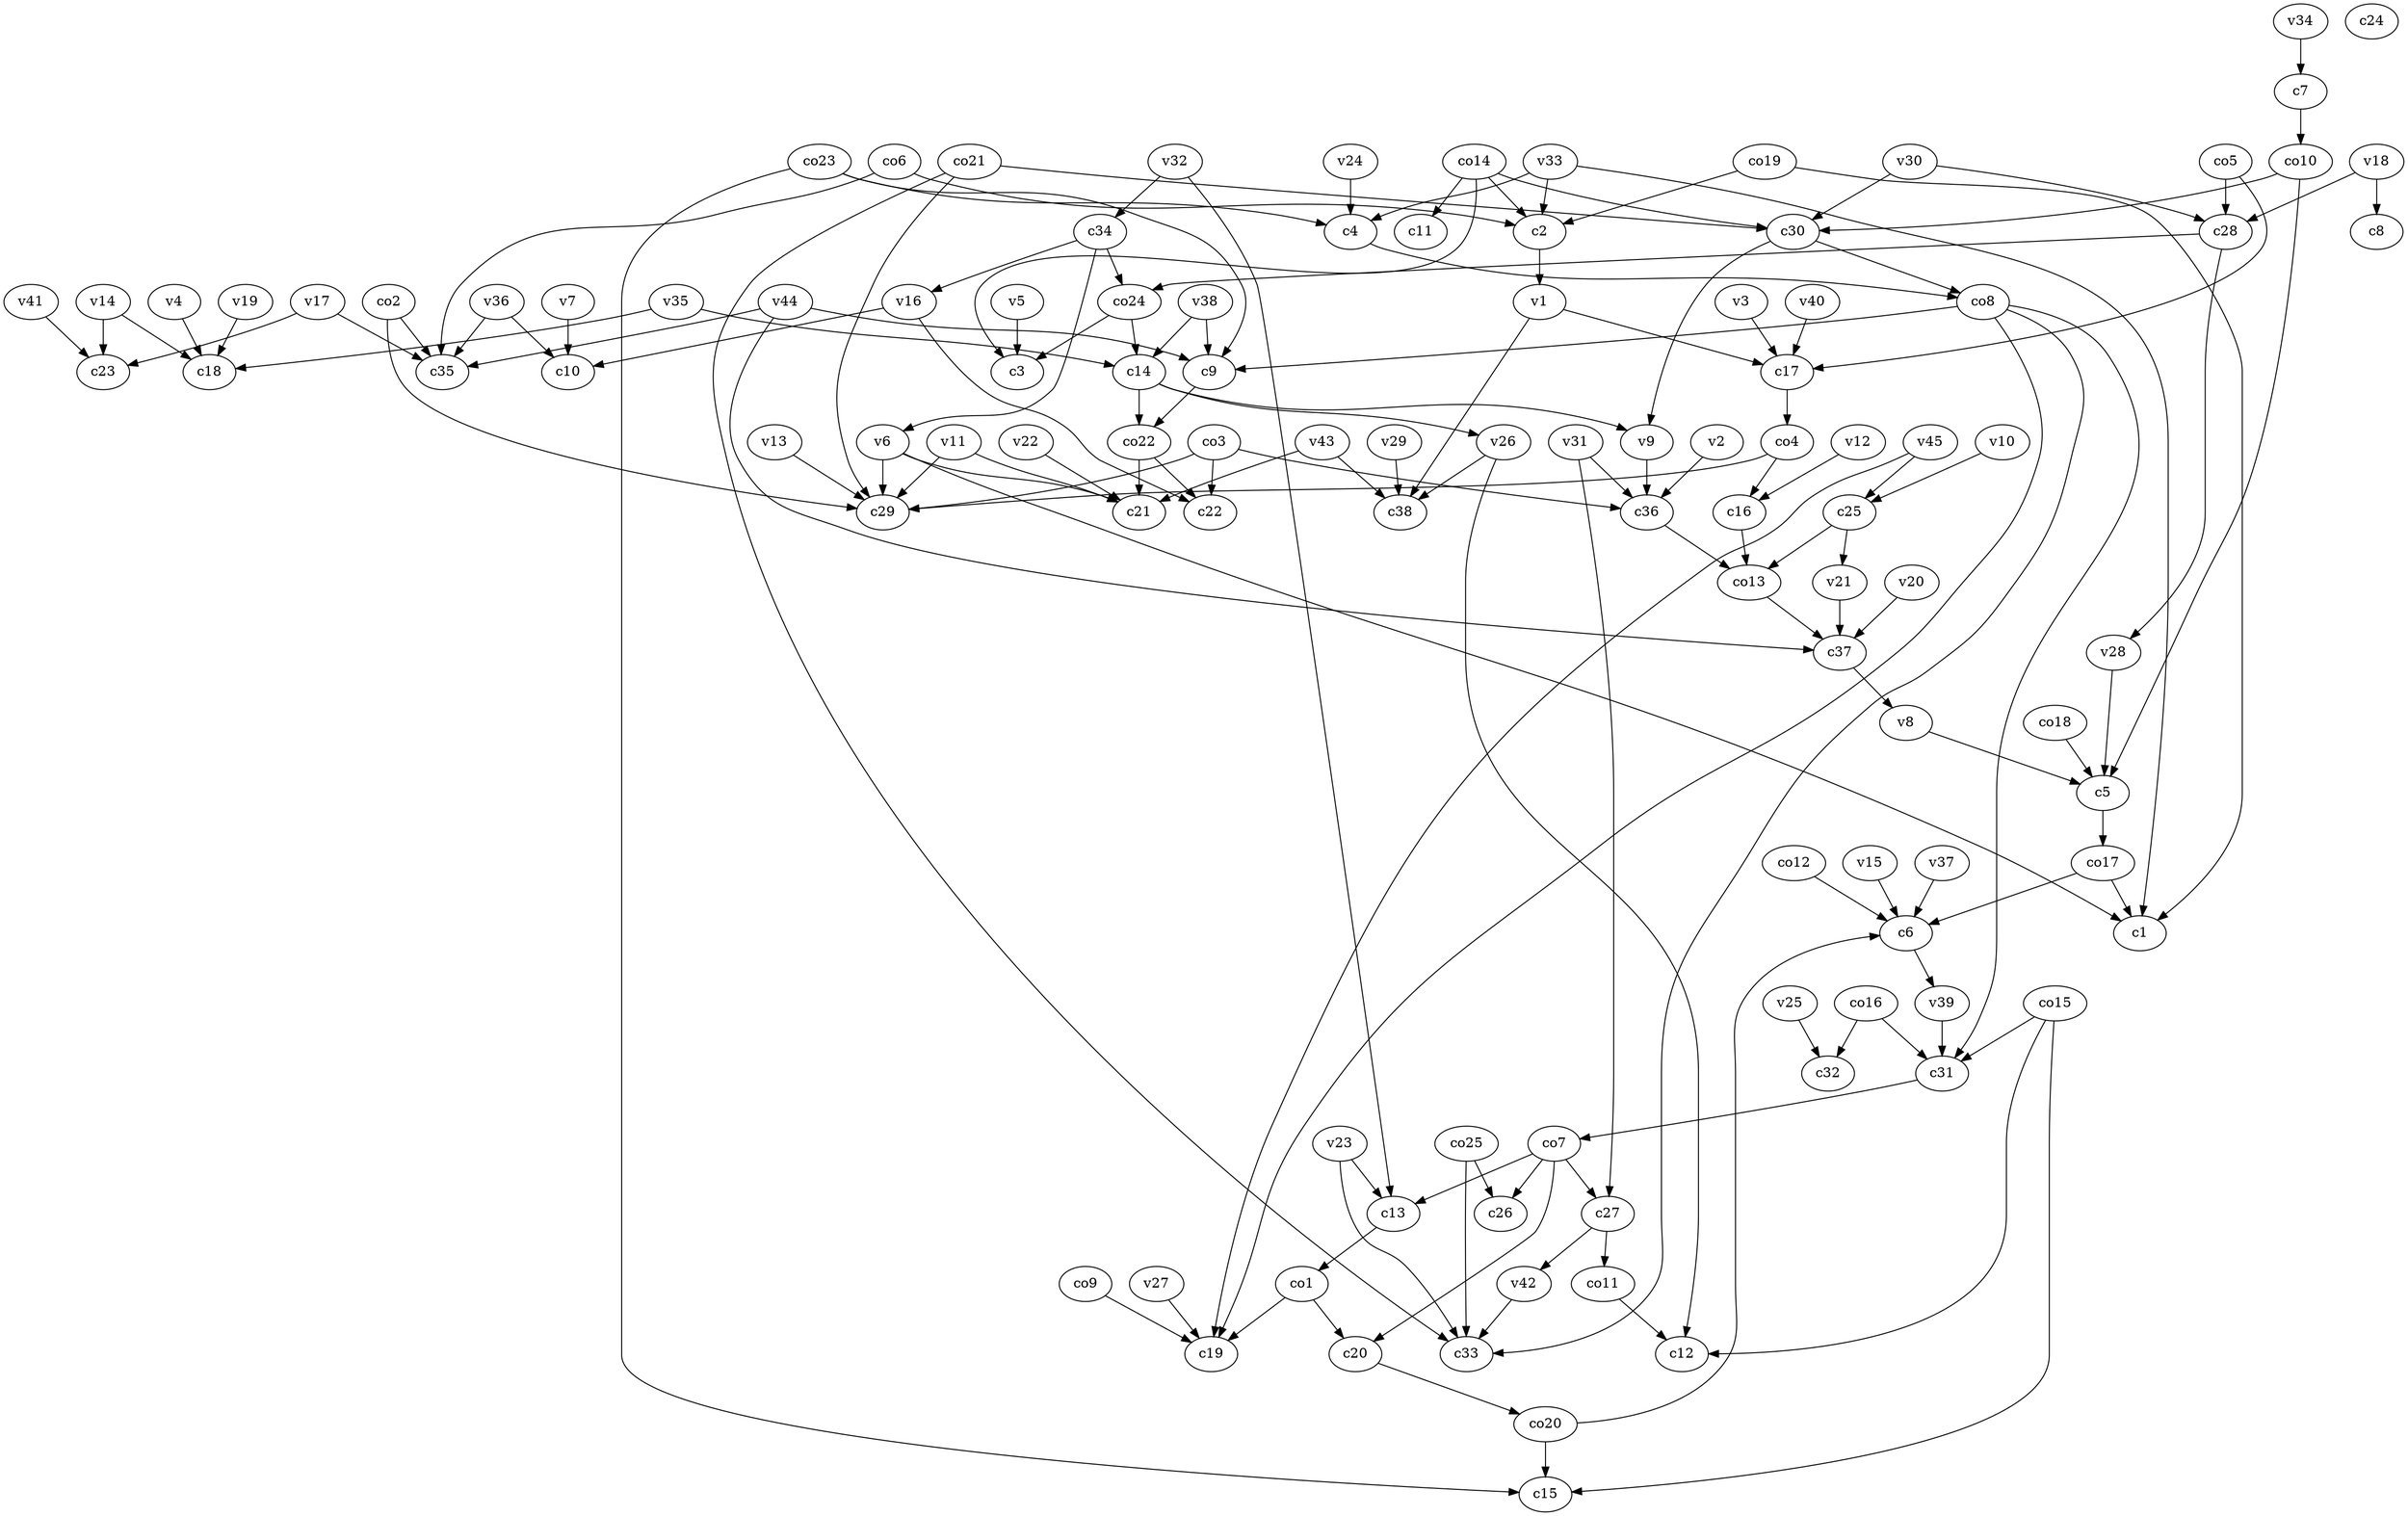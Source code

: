 strict digraph  {
c1;
c2;
c3;
c4;
c5;
c6;
c7;
c8;
c9;
c10;
c11;
c12;
c13;
c14;
c15;
c16;
c17;
c18;
c19;
c20;
c21;
c22;
c23;
c24;
c25;
c26;
c27;
c28;
c29;
c30;
c31;
c32;
c33;
c34;
c35;
c36;
c37;
c38;
v1;
v2;
v3;
v4;
v5;
v6;
v7;
v8;
v9;
v10;
v11;
v12;
v13;
v14;
v15;
v16;
v17;
v18;
v19;
v20;
v21;
v22;
v23;
v24;
v25;
v26;
v27;
v28;
v29;
v30;
v31;
v32;
v33;
v34;
v35;
v36;
v37;
v38;
v39;
v40;
v41;
v42;
v43;
v44;
v45;
co1;
co2;
co3;
co4;
co5;
co6;
co7;
co8;
co9;
co10;
co11;
co12;
co13;
co14;
co15;
co16;
co17;
co18;
co19;
co20;
co21;
co22;
co23;
co24;
co25;
c2 -> v1  [weight=1];
c4 -> co8  [weight=1];
c5 -> co17  [weight=1];
c6 -> v39  [weight=1];
c7 -> co10  [weight=1];
c9 -> co22  [weight=1];
c13 -> co1  [weight=1];
c14 -> v26  [weight=1];
c14 -> v9  [weight=1];
c14 -> co22  [weight=1];
c16 -> co13  [weight=1];
c17 -> co4  [weight=1];
c20 -> co20  [weight=1];
c25 -> co13  [weight=1];
c25 -> v21  [weight=1];
c27 -> co11  [weight=1];
c27 -> v42  [weight=1];
c28 -> v28  [weight=1];
c28 -> co24  [weight=1];
c30 -> v9  [weight=1];
c30 -> co8  [weight=1];
c31 -> co7  [weight=1];
c34 -> v6  [weight=1];
c34 -> v16  [weight=1];
c34 -> co24  [weight=1];
c36 -> co13  [weight=1];
c37 -> v8  [weight=1];
v1 -> c17  [weight=1];
v1 -> c38  [weight=1];
v2 -> c36  [weight=1];
v3 -> c17  [weight=1];
v4 -> c18  [weight=1];
v5 -> c3  [weight=1];
v6 -> c1  [weight=1];
v6 -> c21  [weight=1];
v6 -> c29  [weight=1];
v7 -> c10  [weight=1];
v8 -> c5  [weight=1];
v9 -> c36  [weight=1];
v10 -> c25  [weight=1];
v11 -> c21  [weight=1];
v11 -> c29  [weight=1];
v12 -> c16  [weight=1];
v13 -> c29  [weight=1];
v14 -> c23  [weight=1];
v14 -> c18  [weight=1];
v15 -> c6  [weight=1];
v16 -> c10  [weight=1];
v16 -> c22  [weight=1];
v17 -> c35  [weight=1];
v17 -> c23  [weight=1];
v18 -> c8  [weight=1];
v18 -> c28  [weight=1];
v19 -> c18  [weight=1];
v20 -> c37  [weight=1];
v21 -> c37  [weight=1];
v22 -> c21  [weight=1];
v23 -> c13  [weight=1];
v23 -> c33  [weight=1];
v24 -> c4  [weight=1];
v25 -> c32  [weight=1];
v26 -> c12  [weight=1];
v26 -> c38  [weight=1];
v27 -> c19  [weight=1];
v28 -> c5  [weight=1];
v29 -> c38  [weight=1];
v30 -> c30  [weight=1];
v30 -> c28  [weight=1];
v31 -> c36  [weight=1];
v31 -> c27  [weight=1];
v32 -> c13  [weight=1];
v32 -> c34  [weight=1];
v33 -> c1  [weight=1];
v33 -> c2  [weight=1];
v33 -> c4  [weight=1];
v34 -> c7  [weight=1];
v35 -> c18  [weight=1];
v35 -> c14  [weight=1];
v36 -> c35  [weight=1];
v36 -> c10  [weight=1];
v37 -> c6  [weight=1];
v38 -> c9  [weight=1];
v38 -> c14  [weight=1];
v39 -> c31  [weight=1];
v40 -> c17  [weight=1];
v41 -> c23  [weight=1];
v42 -> c33  [weight=1];
v43 -> c21  [weight=1];
v43 -> c38  [weight=1];
v44 -> c37  [weight=1];
v44 -> c35  [weight=1];
v44 -> c9  [weight=1];
v45 -> c25  [weight=1];
v45 -> c19  [weight=1];
co1 -> c19  [weight=1];
co1 -> c20  [weight=1];
co2 -> c35  [weight=1];
co2 -> c29  [weight=1];
co3 -> c22  [weight=1];
co3 -> c29  [weight=1];
co3 -> c36  [weight=1];
co4 -> c16  [weight=1];
co4 -> c29  [weight=1];
co5 -> c28  [weight=1];
co5 -> c17  [weight=1];
co6 -> c2  [weight=1];
co6 -> c35  [weight=1];
co7 -> c27  [weight=1];
co7 -> c13  [weight=1];
co7 -> c26  [weight=1];
co7 -> c20  [weight=1];
co8 -> c19  [weight=1];
co8 -> c33  [weight=1];
co8 -> c9  [weight=1];
co8 -> c31  [weight=1];
co9 -> c19  [weight=1];
co10 -> c5  [weight=1];
co10 -> c30  [weight=1];
co11 -> c12  [weight=1];
co12 -> c6  [weight=1];
co13 -> c37  [weight=1];
co14 -> c3  [weight=1];
co14 -> c30  [weight=1];
co14 -> c11  [weight=1];
co14 -> c2  [weight=1];
co15 -> c31  [weight=1];
co15 -> c15  [weight=1];
co15 -> c12  [weight=1];
co16 -> c32  [weight=1];
co16 -> c31  [weight=1];
co17 -> c1  [weight=1];
co17 -> c6  [weight=1];
co18 -> c5  [weight=1];
co19 -> c1  [weight=1];
co19 -> c2  [weight=1];
co20 -> c15  [weight=1];
co20 -> c6  [weight=1];
co21 -> c30  [weight=1];
co21 -> c33  [weight=1];
co21 -> c29  [weight=1];
co22 -> c22  [weight=1];
co22 -> c21  [weight=1];
co23 -> c4  [weight=1];
co23 -> c9  [weight=1];
co23 -> c15  [weight=1];
co24 -> c14  [weight=1];
co24 -> c3  [weight=1];
co25 -> c26  [weight=1];
co25 -> c33  [weight=1];
}
